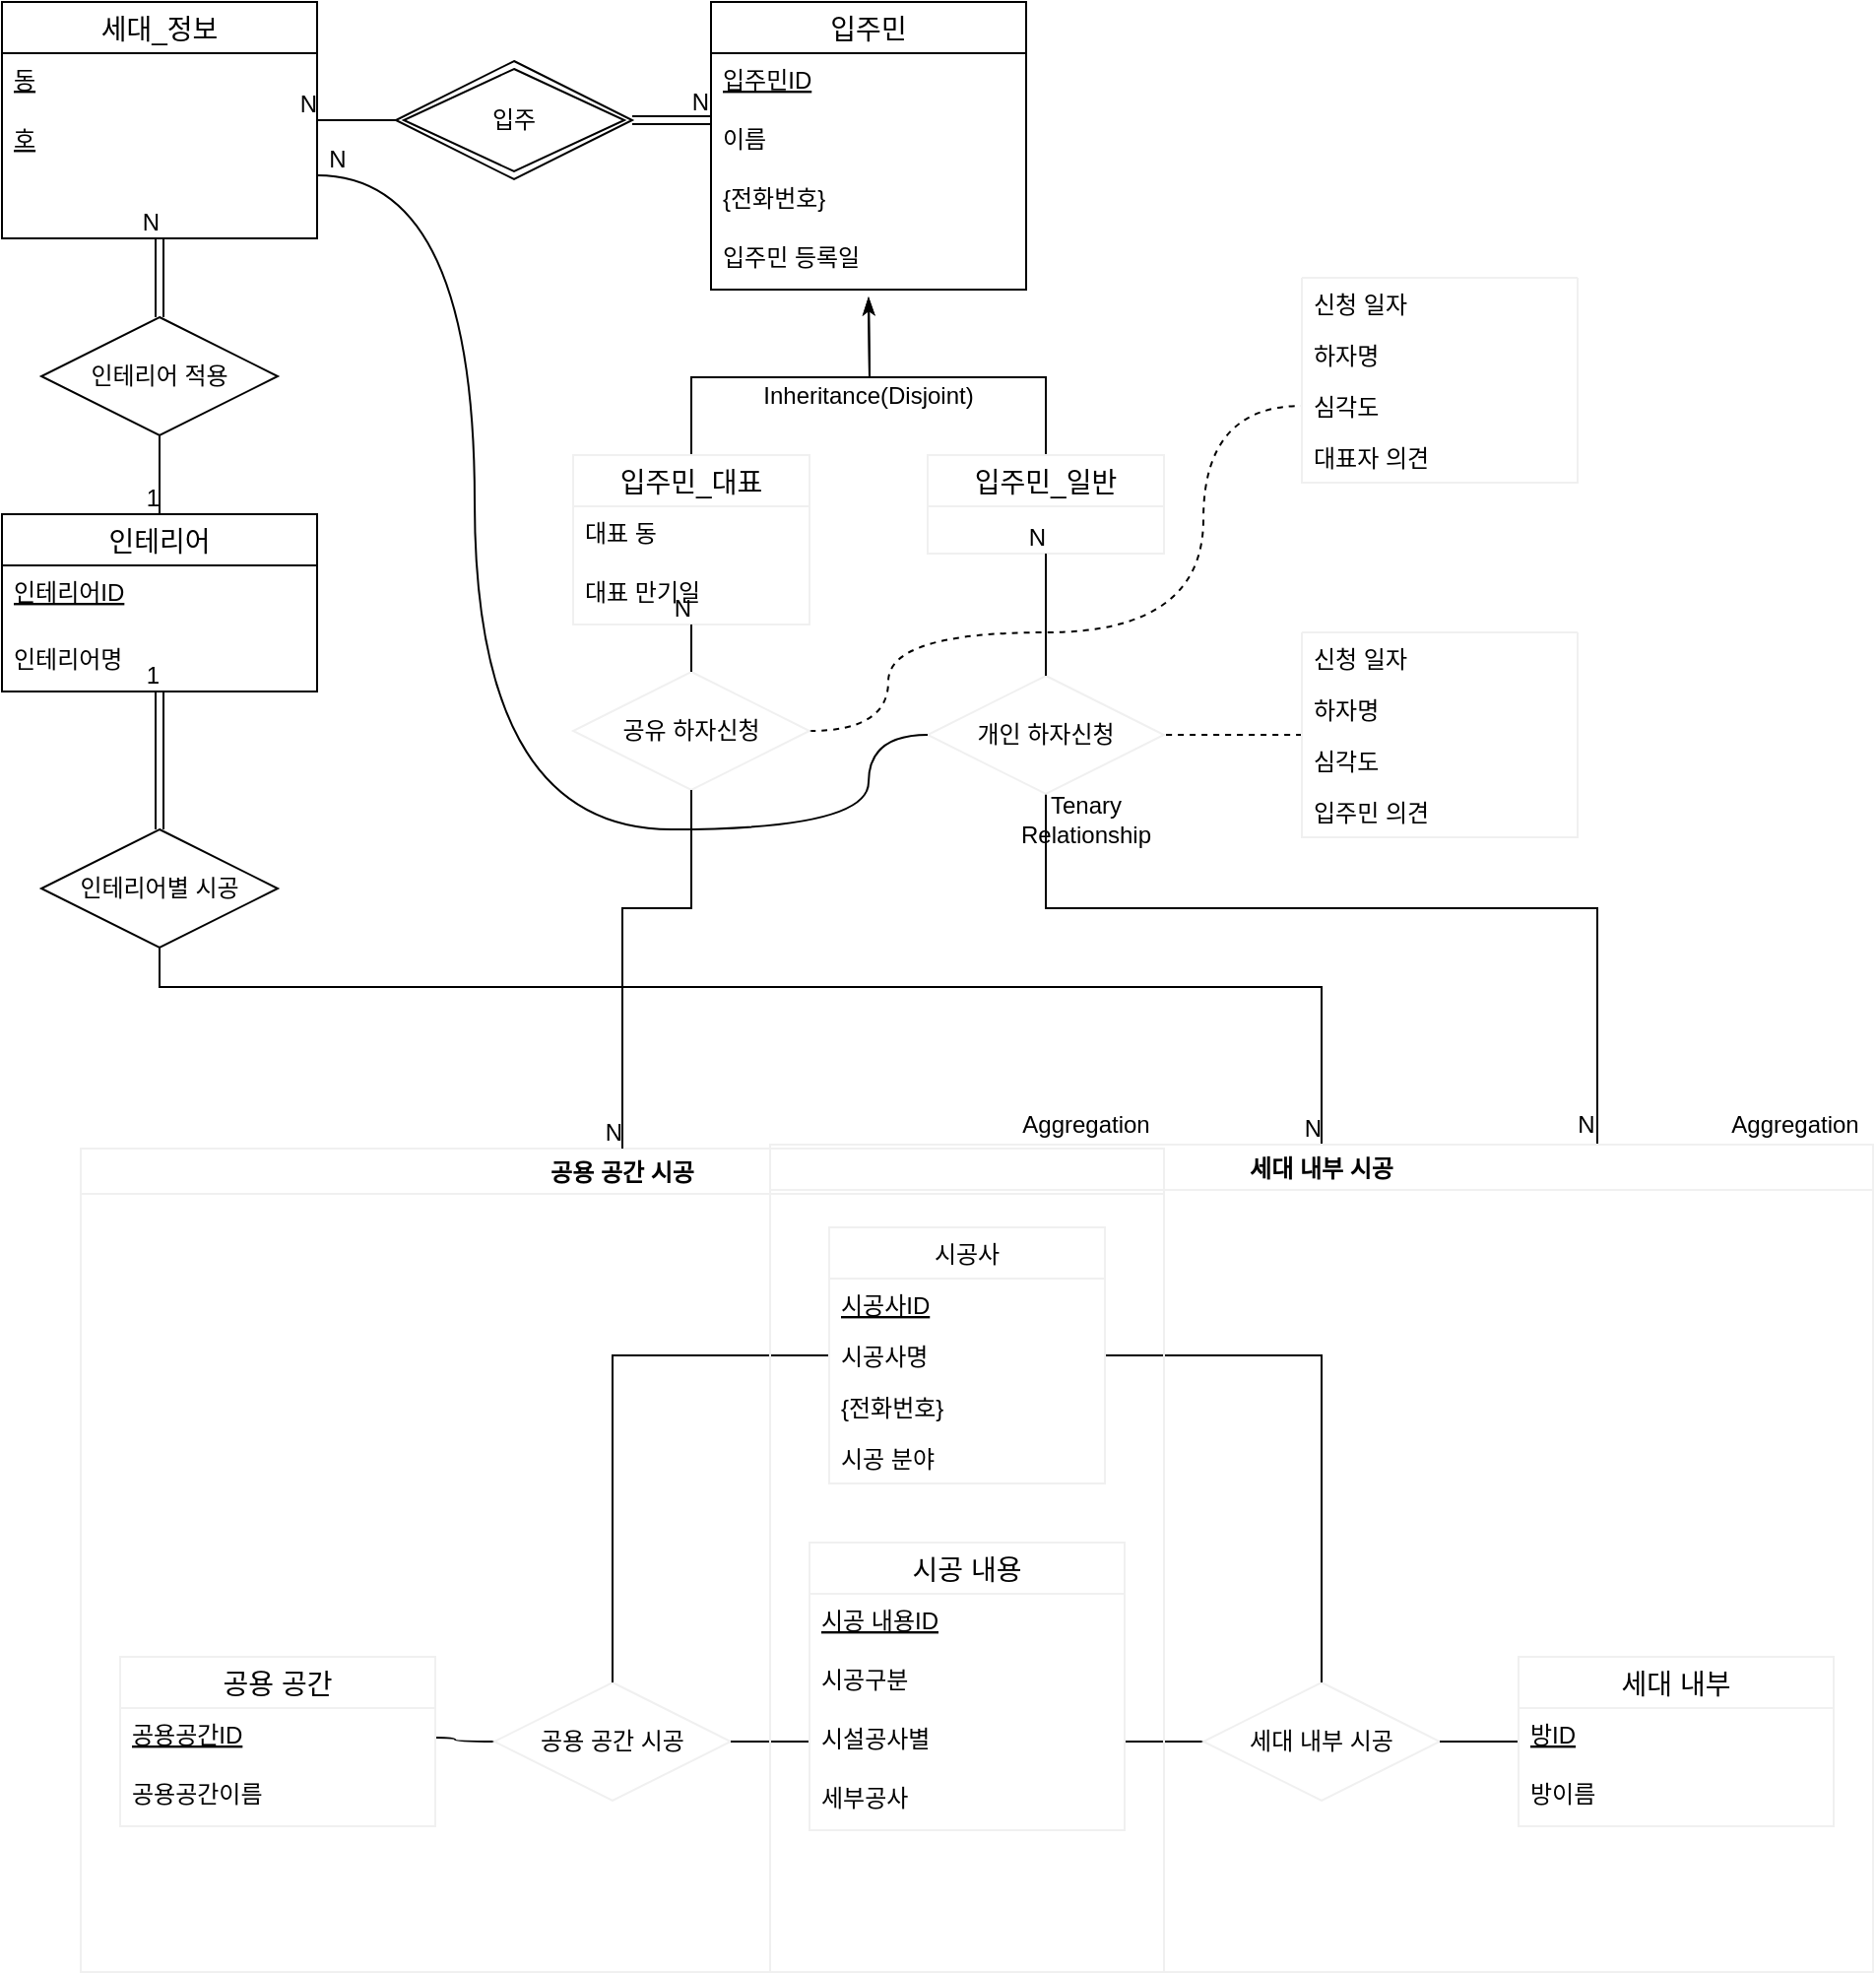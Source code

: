 <mxfile version="13.6.5">
    <diagram id="_rYbbTQPsh8oONCm1FYp" name="Page-1">
        <mxGraphModel dx="1982" dy="1554" grid="1" gridSize="10" guides="1" tooltips="1" connect="1" arrows="1" fold="1" page="1" pageScale="1" pageWidth="827" pageHeight="1169" math="0" shadow="0">
            <root>
                <mxCell id="0"/>
                <mxCell id="1" parent="0"/>
                <mxCell id="4" value="인테리어 적용" style="shape=rhombus;perimeter=rhombusPerimeter;whiteSpace=wrap;html=1;align=center;" parent="1" vertex="1">
                    <mxGeometry x="100" y="200" width="120" height="60" as="geometry"/>
                </mxCell>
                <mxCell id="9" value="인테리어별 시공" style="shape=rhombus;perimeter=rhombusPerimeter;whiteSpace=wrap;html=1;align=center;" parent="1" vertex="1">
                    <mxGeometry x="100" y="460" width="120" height="60" as="geometry"/>
                </mxCell>
                <mxCell id="17" value="" style="endArrow=none;html=1;rounded=0;entryX=0.5;entryY=0;entryDx=0;entryDy=0;exitX=0.5;exitY=1;exitDx=0;exitDy=0;" edge="1" parent="1" source="4" target="48">
                    <mxGeometry relative="1" as="geometry">
                        <mxPoint x="160" y="270" as="sourcePoint"/>
                        <mxPoint x="160" y="300" as="targetPoint"/>
                    </mxGeometry>
                </mxCell>
                <mxCell id="18" value="1" style="resizable=0;html=1;align=right;verticalAlign=bottom;" connectable="0" vertex="1" parent="17">
                    <mxGeometry x="1" relative="1" as="geometry"/>
                </mxCell>
                <mxCell id="23" value="" style="shape=link;html=1;rounded=0;exitX=0.5;exitY=0;exitDx=0;exitDy=0;entryX=0.5;entryY=1;entryDx=0;entryDy=0;" edge="1" parent="1" source="4" target="44">
                    <mxGeometry relative="1" as="geometry">
                        <mxPoint x="160" y="180" as="sourcePoint"/>
                        <mxPoint x="160" y="110" as="targetPoint"/>
                    </mxGeometry>
                </mxCell>
                <mxCell id="24" value="N" style="resizable=0;html=1;align=right;verticalAlign=bottom;" connectable="0" vertex="1" parent="23">
                    <mxGeometry x="1" relative="1" as="geometry"/>
                </mxCell>
                <mxCell id="48" value="인테리어" style="swimlane;fontStyle=0;childLayout=stackLayout;horizontal=1;startSize=26;horizontalStack=0;resizeParent=1;resizeParentMax=0;resizeLast=0;collapsible=1;marginBottom=0;align=center;fontSize=14;" vertex="1" parent="1">
                    <mxGeometry x="80" y="300" width="160" height="90" as="geometry"/>
                </mxCell>
                <mxCell id="49" value="인테리어ID" style="text;strokeColor=none;fillColor=none;spacingLeft=4;spacingRight=4;overflow=hidden;rotatable=0;points=[[0,0.5],[1,0.5]];portConstraint=eastwest;fontSize=12;fontStyle=4" vertex="1" parent="48">
                    <mxGeometry y="26" width="160" height="34" as="geometry"/>
                </mxCell>
                <mxCell id="224" value="인테리어명" style="text;strokeColor=none;fillColor=none;spacingLeft=4;spacingRight=4;overflow=hidden;rotatable=0;points=[[0,0.5],[1,0.5]];portConstraint=eastwest;fontSize=12;" vertex="1" parent="48">
                    <mxGeometry y="60" width="160" height="30" as="geometry"/>
                </mxCell>
                <mxCell id="57" value="" style="shape=link;html=1;rounded=0;exitX=1;exitY=0.5;exitDx=0;exitDy=0;entryX=0;entryY=0.133;entryDx=0;entryDy=0;entryPerimeter=0;" edge="1" parent="1" target="55">
                    <mxGeometry relative="1" as="geometry">
                        <mxPoint x="400" y="100" as="sourcePoint"/>
                        <mxPoint x="440" y="80" as="targetPoint"/>
                        <Array as="points">
                            <mxPoint x="420" y="100"/>
                        </Array>
                    </mxGeometry>
                </mxCell>
                <mxCell id="58" value="N" style="resizable=0;html=1;align=right;verticalAlign=bottom;" connectable="0" vertex="1" parent="57">
                    <mxGeometry x="1" relative="1" as="geometry"/>
                </mxCell>
                <mxCell id="53" value="입주민" style="swimlane;fontStyle=0;childLayout=stackLayout;horizontal=1;startSize=26;horizontalStack=0;resizeParent=1;resizeParentMax=0;resizeLast=0;collapsible=1;marginBottom=0;align=center;fontSize=14;shadow=0;perimeterSpacing=1;swimlaneFillColor=none;glass=0;comic=0;moveCells=0;perimeter=rectanglePerimeter;container=0;treeFolding=0;rounded=0;" vertex="1" parent="1">
                    <mxGeometry x="440" y="40" width="160" height="146" as="geometry">
                        <mxRectangle x="440" y="40" width="70" height="26" as="alternateBounds"/>
                    </mxGeometry>
                </mxCell>
                <mxCell id="54" value="입주민ID" style="text;strokeColor=none;fillColor=none;spacingLeft=4;spacingRight=4;overflow=hidden;rotatable=0;points=[[0,0.5],[1,0.5]];portConstraint=eastwest;fontSize=12;fontStyle=4" vertex="1" parent="53">
                    <mxGeometry y="26" width="160" height="30" as="geometry"/>
                </mxCell>
                <mxCell id="55" value="이름" style="text;strokeColor=none;fillColor=none;spacingLeft=4;spacingRight=4;overflow=hidden;rotatable=0;points=[[0,0.5],[1,0.5]];portConstraint=eastwest;fontSize=12;" vertex="1" parent="53">
                    <mxGeometry y="56" width="160" height="30" as="geometry"/>
                </mxCell>
                <mxCell id="56" value="{전화번호}" style="text;strokeColor=none;fillColor=none;spacingLeft=4;spacingRight=4;overflow=hidden;rotatable=0;points=[[0,0.5],[1,0.5]];portConstraint=eastwest;fontSize=12;" vertex="1" parent="53">
                    <mxGeometry y="86" width="160" height="30" as="geometry"/>
                </mxCell>
                <mxCell id="102" value="입주민 등록일" style="text;strokeColor=none;fillColor=none;spacingLeft=4;spacingRight=4;overflow=hidden;rotatable=0;points=[[0,0.5],[1,0.5]];portConstraint=eastwest;fontSize=12;" vertex="1" parent="53">
                    <mxGeometry y="116" width="160" height="30" as="geometry"/>
                </mxCell>
                <mxCell id="60" value="" style="endArrow=none;html=1;rounded=0;exitX=0;exitY=0.5;exitDx=0;exitDy=0;entryX=1;entryY=0.5;entryDx=0;entryDy=0;" edge="1" parent="1" target="44">
                    <mxGeometry relative="1" as="geometry">
                        <mxPoint x="280" y="100" as="sourcePoint"/>
                        <mxPoint x="260" y="50" as="targetPoint"/>
                    </mxGeometry>
                </mxCell>
                <mxCell id="61" value="N" style="resizable=0;html=1;align=right;verticalAlign=bottom;" connectable="0" vertex="1" parent="60">
                    <mxGeometry x="1" relative="1" as="geometry"/>
                </mxCell>
                <mxCell id="62" value="입주" style="shape=rhombus;double=1;perimeter=rhombusPerimeter;whiteSpace=wrap;html=1;align=center;" vertex="1" parent="1">
                    <mxGeometry x="280" y="70" width="120" height="60" as="geometry"/>
                </mxCell>
                <mxCell id="107" style="edgeStyle=orthogonalEdgeStyle;rounded=0;orthogonalLoop=1;jettySize=auto;html=1;exitX=0.5;exitY=0;exitDx=0;exitDy=0;startArrow=none;startFill=0;endArrow=classicThin;endFill=1;" edge="1" parent="1" source="93">
                    <mxGeometry relative="1" as="geometry">
                        <mxPoint x="520" y="190" as="targetPoint"/>
                    </mxGeometry>
                </mxCell>
                <mxCell id="93" value="입주민_대표" style="swimlane;fontStyle=0;childLayout=stackLayout;horizontal=1;startSize=26;horizontalStack=0;resizeParent=1;resizeParentMax=0;resizeLast=0;collapsible=1;marginBottom=0;align=center;fontSize=14;rounded=0;shadow=0;glass=0;comic=0;sketch=0;strokeColor=#f0f0f0;fillColor=none;gradientColor=none;" vertex="1" parent="1">
                    <mxGeometry x="370" y="270" width="120" height="86" as="geometry">
                        <mxRectangle x="370" y="270" width="110" height="26" as="alternateBounds"/>
                    </mxGeometry>
                </mxCell>
                <mxCell id="94" value="대표 동" style="text;strokeColor=none;fillColor=none;spacingLeft=4;spacingRight=4;overflow=hidden;rotatable=0;points=[[0,0.5],[1,0.5]];portConstraint=eastwest;fontSize=12;" vertex="1" parent="93">
                    <mxGeometry y="26" width="120" height="30" as="geometry"/>
                </mxCell>
                <mxCell id="95" value="대표 만기일" style="text;strokeColor=none;fillColor=none;spacingLeft=4;spacingRight=4;overflow=hidden;rotatable=0;points=[[0,0.5],[1,0.5]];portConstraint=eastwest;fontSize=12;" vertex="1" parent="93">
                    <mxGeometry y="56" width="120" height="30" as="geometry"/>
                </mxCell>
                <mxCell id="108" style="edgeStyle=orthogonalEdgeStyle;rounded=0;orthogonalLoop=1;jettySize=auto;html=1;exitX=0.5;exitY=0;exitDx=0;exitDy=0;startArrow=none;startFill=0;endArrow=classicThin;endFill=1;" edge="1" parent="1" source="97">
                    <mxGeometry relative="1" as="geometry">
                        <mxPoint x="520" y="190" as="targetPoint"/>
                    </mxGeometry>
                </mxCell>
                <mxCell id="97" value="입주민_일반" style="swimlane;fontStyle=0;childLayout=stackLayout;horizontal=1;startSize=26;horizontalStack=0;resizeParent=1;resizeParentMax=0;resizeLast=0;collapsible=1;marginBottom=0;align=center;fontSize=14;rounded=0;shadow=0;glass=0;comic=0;sketch=0;strokeColor=#f0f0f0;fillColor=none;gradientColor=none;" vertex="1" parent="1">
                    <mxGeometry x="550" y="270" width="120" height="50" as="geometry">
                        <mxRectangle x="550" y="270" width="110" height="26" as="alternateBounds"/>
                    </mxGeometry>
                </mxCell>
                <mxCell id="182" style="edgeStyle=orthogonalEdgeStyle;curved=1;rounded=0;orthogonalLoop=1;jettySize=auto;html=1;entryX=0;entryY=0.5;entryDx=0;entryDy=0;dashed=1;startArrow=none;startFill=0;endArrow=none;endFill=0;exitX=1;exitY=0.5;exitDx=0;exitDy=0;" edge="1" parent="1" source="114" target="180">
                    <mxGeometry relative="1" as="geometry">
                        <Array as="points">
                            <mxPoint x="530" y="410"/>
                            <mxPoint x="530" y="360"/>
                            <mxPoint x="690" y="360"/>
                            <mxPoint x="690" y="245"/>
                        </Array>
                    </mxGeometry>
                </mxCell>
                <mxCell id="114" value="공유 하자신청" style="shape=rhombus;perimeter=rhombusPerimeter;whiteSpace=wrap;html=1;align=center;rounded=0;shadow=0;glass=0;comic=0;sketch=0;strokeColor=#f0f0f0;fillColor=none;gradientColor=none;" vertex="1" parent="1">
                    <mxGeometry x="370" y="380" width="120" height="60" as="geometry"/>
                </mxCell>
                <mxCell id="217" style="edgeStyle=orthogonalEdgeStyle;rounded=0;orthogonalLoop=1;jettySize=auto;html=1;exitX=0.5;exitY=1;exitDx=0;exitDy=0;entryX=0.75;entryY=0;entryDx=0;entryDy=0;startArrow=none;startFill=0;endArrow=none;endFill=0;" edge="1" parent="1" source="115" target="216">
                    <mxGeometry relative="1" as="geometry">
                        <Array as="points">
                            <mxPoint x="610" y="500"/>
                            <mxPoint x="890" y="500"/>
                        </Array>
                    </mxGeometry>
                </mxCell>
                <mxCell id="115" value="개인 하자신청" style="shape=rhombus;perimeter=rhombusPerimeter;whiteSpace=wrap;html=1;align=center;rounded=0;shadow=0;glass=0;comic=0;sketch=0;strokeColor=#f0f0f0;fillColor=none;gradientColor=none;" vertex="1" parent="1">
                    <mxGeometry x="550" y="382" width="120" height="60" as="geometry"/>
                </mxCell>
                <mxCell id="176" style="edgeStyle=orthogonalEdgeStyle;rounded=0;orthogonalLoop=1;jettySize=auto;html=1;entryX=1;entryY=0.5;entryDx=0;entryDy=0;startArrow=none;startFill=0;endArrow=none;endFill=0;curved=1;dashed=1;" edge="1" parent="1" source="169" target="115">
                    <mxGeometry relative="1" as="geometry"/>
                </mxCell>
                <mxCell id="169" value="" style="swimlane;fontStyle=0;childLayout=stackLayout;horizontal=1;startSize=0;fillColor=none;horizontalStack=0;resizeParent=1;resizeParentMax=0;resizeLast=0;collapsible=0;marginBottom=0;rounded=0;shadow=0;glass=0;comic=0;sketch=0;strokeColor=#f0f0f0;resizable=1;swimlaneLine=0;" vertex="1" parent="1">
                    <mxGeometry x="740" y="360" width="140" height="104" as="geometry"/>
                </mxCell>
                <mxCell id="170" value="신청 일자" style="text;strokeColor=none;fillColor=none;align=left;verticalAlign=top;spacingLeft=4;spacingRight=4;overflow=hidden;rotatable=0;points=[[0,0.5],[1,0.5]];portConstraint=eastwest;" vertex="1" parent="169">
                    <mxGeometry width="140" height="26" as="geometry"/>
                </mxCell>
                <mxCell id="171" value="하자명" style="text;strokeColor=none;fillColor=none;align=left;verticalAlign=top;spacingLeft=4;spacingRight=4;overflow=hidden;rotatable=0;points=[[0,0.5],[1,0.5]];portConstraint=eastwest;" vertex="1" parent="169">
                    <mxGeometry y="26" width="140" height="26" as="geometry"/>
                </mxCell>
                <mxCell id="172" value="심각도" style="text;strokeColor=none;fillColor=none;align=left;verticalAlign=top;spacingLeft=4;spacingRight=4;overflow=hidden;rotatable=0;points=[[0,0.5],[1,0.5]];portConstraint=eastwest;" vertex="1" parent="169">
                    <mxGeometry y="52" width="140" height="26" as="geometry"/>
                </mxCell>
                <mxCell id="173" value="입주민 의견" style="text;strokeColor=none;fillColor=none;align=left;verticalAlign=top;spacingLeft=4;spacingRight=4;overflow=hidden;rotatable=0;points=[[0,0.5],[1,0.5]];portConstraint=eastwest;" vertex="1" parent="169">
                    <mxGeometry y="78" width="140" height="26" as="geometry"/>
                </mxCell>
                <mxCell id="185" value="" style="shape=link;html=1;rounded=0;startArrow=none;startFill=0;endArrow=none;endFill=0;exitX=0.5;exitY=0;exitDx=0;exitDy=0;" edge="1" parent="1" source="9">
                    <mxGeometry relative="1" as="geometry">
                        <mxPoint x="160" y="440" as="sourcePoint"/>
                        <mxPoint x="160" y="390" as="targetPoint"/>
                    </mxGeometry>
                </mxCell>
                <mxCell id="186" value="1" style="resizable=0;html=1;align=right;verticalAlign=bottom;" connectable="0" vertex="1" parent="185">
                    <mxGeometry x="1" relative="1" as="geometry"/>
                </mxCell>
                <mxCell id="187" value="" style="endArrow=none;html=1;rounded=0;entryX=0.5;entryY=0;entryDx=0;entryDy=0;" edge="1" parent="1" target="216">
                    <mxGeometry relative="1" as="geometry">
                        <mxPoint x="160" y="520" as="sourcePoint"/>
                        <mxPoint x="440" y="520" as="targetPoint"/>
                        <Array as="points">
                            <mxPoint x="160" y="540"/>
                            <mxPoint x="750" y="540"/>
                        </Array>
                    </mxGeometry>
                </mxCell>
                <mxCell id="188" value="N" style="resizable=0;html=1;align=right;verticalAlign=bottom;" connectable="0" vertex="1" parent="187">
                    <mxGeometry x="1" relative="1" as="geometry"/>
                </mxCell>
                <mxCell id="189" value="Inheritance(Disjoint)" style="text;html=1;strokeColor=none;fillColor=none;align=center;verticalAlign=middle;whiteSpace=wrap;rounded=0;shadow=0;glass=0;comic=0;sketch=0;" vertex="1" parent="1">
                    <mxGeometry x="500" y="230" width="40" height="20" as="geometry"/>
                </mxCell>
                <mxCell id="190" value="" style="endArrow=none;html=1;rounded=0;entryX=0.5;entryY=1;entryDx=0;entryDy=0;exitX=0.5;exitY=0;exitDx=0;exitDy=0;" edge="1" parent="1" source="114" target="93">
                    <mxGeometry relative="1" as="geometry">
                        <mxPoint x="340" y="490" as="sourcePoint"/>
                        <mxPoint x="360" y="350" as="targetPoint"/>
                    </mxGeometry>
                </mxCell>
                <mxCell id="191" value="N" style="resizable=0;html=1;align=right;verticalAlign=bottom;" connectable="0" vertex="1" parent="190">
                    <mxGeometry x="1" relative="1" as="geometry"/>
                </mxCell>
                <mxCell id="192" value="" style="endArrow=none;html=1;rounded=0;entryX=0.5;entryY=1;entryDx=0;entryDy=0;exitX=0.5;exitY=0;exitDx=0;exitDy=0;" edge="1" parent="1" source="115" target="97">
                    <mxGeometry relative="1" as="geometry">
                        <mxPoint x="340" y="490" as="sourcePoint"/>
                        <mxPoint x="500" y="490" as="targetPoint"/>
                    </mxGeometry>
                </mxCell>
                <mxCell id="193" value="N" style="resizable=0;html=1;align=right;verticalAlign=bottom;" connectable="0" vertex="1" parent="192">
                    <mxGeometry x="1" relative="1" as="geometry"/>
                </mxCell>
                <mxCell id="44" value="세대_정보" style="swimlane;fontStyle=0;childLayout=stackLayout;horizontal=1;startSize=26;horizontalStack=0;resizeParent=1;resizeParentMax=0;resizeLast=0;collapsible=1;marginBottom=0;align=center;fontSize=14;" vertex="1" parent="1">
                    <mxGeometry x="80" y="40" width="160" height="120" as="geometry">
                        <mxRectangle x="80" y="40" width="50" height="26" as="alternateBounds"/>
                    </mxGeometry>
                </mxCell>
                <mxCell id="45" value="동" style="text;strokeColor=none;fillColor=none;spacingLeft=4;spacingRight=4;overflow=hidden;rotatable=0;points=[[0,0.5],[1,0.5]];portConstraint=eastwest;fontSize=12;fontStyle=4" vertex="1" parent="44">
                    <mxGeometry y="26" width="160" height="30" as="geometry"/>
                </mxCell>
                <mxCell id="46" value="호" style="text;strokeColor=none;fillColor=none;spacingLeft=4;spacingRight=4;overflow=hidden;rotatable=0;points=[[0,0.5],[1,0.5]];portConstraint=eastwest;fontSize=12;fontStyle=4" vertex="1" parent="44">
                    <mxGeometry y="56" width="160" height="64" as="geometry"/>
                </mxCell>
                <mxCell id="200" style="edgeStyle=orthogonalEdgeStyle;curved=1;rounded=0;orthogonalLoop=1;jettySize=auto;html=1;exitX=1;exitY=0.5;exitDx=0;exitDy=0;entryX=0;entryY=0.5;entryDx=0;entryDy=0;startArrow=none;startFill=0;endArrow=none;endFill=0;" edge="1" parent="1" source="46" target="115">
                    <mxGeometry relative="1" as="geometry">
                        <Array as="points">
                            <mxPoint x="320" y="128"/>
                            <mxPoint x="320" y="460"/>
                            <mxPoint x="520" y="460"/>
                            <mxPoint x="520" y="412"/>
                        </Array>
                    </mxGeometry>
                </mxCell>
                <mxCell id="177" value="" style="swimlane;fontStyle=0;childLayout=stackLayout;horizontal=1;startSize=0;fillColor=none;horizontalStack=0;resizeParent=1;resizeParentMax=0;resizeLast=0;collapsible=0;marginBottom=0;rounded=0;shadow=0;glass=0;comic=0;sketch=0;strokeColor=#f0f0f0;resizable=1;swimlaneLine=0;" vertex="1" parent="1">
                    <mxGeometry x="740" y="180" width="140" height="104" as="geometry"/>
                </mxCell>
                <mxCell id="178" value="신청 일자" style="text;strokeColor=none;fillColor=none;align=left;verticalAlign=top;spacingLeft=4;spacingRight=4;overflow=hidden;rotatable=0;points=[[0,0.5],[1,0.5]];portConstraint=eastwest;" vertex="1" parent="177">
                    <mxGeometry width="140" height="26" as="geometry"/>
                </mxCell>
                <mxCell id="179" value="하자명" style="text;strokeColor=none;fillColor=none;align=left;verticalAlign=top;spacingLeft=4;spacingRight=4;overflow=hidden;rotatable=0;points=[[0,0.5],[1,0.5]];portConstraint=eastwest;" vertex="1" parent="177">
                    <mxGeometry y="26" width="140" height="26" as="geometry"/>
                </mxCell>
                <mxCell id="180" value="심각도" style="text;strokeColor=none;fillColor=none;align=left;verticalAlign=top;spacingLeft=4;spacingRight=4;overflow=hidden;rotatable=0;points=[[0,0.5],[1,0.5]];portConstraint=eastwest;" vertex="1" parent="177">
                    <mxGeometry y="52" width="140" height="26" as="geometry"/>
                </mxCell>
                <mxCell id="181" value="대표자 의견" style="text;strokeColor=none;fillColor=none;align=left;verticalAlign=top;spacingLeft=4;spacingRight=4;overflow=hidden;rotatable=0;points=[[0,0.5],[1,0.5]];portConstraint=eastwest;" vertex="1" parent="177">
                    <mxGeometry y="78" width="140" height="26" as="geometry"/>
                </mxCell>
                <mxCell id="233" style="edgeStyle=orthogonalEdgeStyle;orthogonalLoop=1;jettySize=auto;html=1;entryX=1;entryY=0.5;entryDx=0;entryDy=0;startArrow=none;startFill=0;endArrow=none;endFill=0;curved=1;" edge="1" parent="1" source="129" target="204">
                    <mxGeometry relative="1" as="geometry"/>
                </mxCell>
                <mxCell id="129" value="공용 공간 시공" style="shape=rhombus;perimeter=rhombusPerimeter;whiteSpace=wrap;html=1;align=center;rounded=0;shadow=0;glass=0;comic=0;sketch=0;strokeColor=#f0f0f0;fillColor=none;gradientColor=none;" vertex="1" parent="1">
                    <mxGeometry x="330" y="893" width="120" height="60" as="geometry"/>
                </mxCell>
                <mxCell id="207" style="edgeStyle=orthogonalEdgeStyle;rounded=0;orthogonalLoop=1;jettySize=auto;html=1;entryX=0.5;entryY=0;entryDx=0;entryDy=0;startArrow=none;startFill=0;endArrow=none;endFill=0;" edge="1" parent="1" source="124" target="129">
                    <mxGeometry relative="1" as="geometry"/>
                </mxCell>
                <mxCell id="208" style="edgeStyle=orthogonalEdgeStyle;rounded=0;orthogonalLoop=1;jettySize=auto;html=1;exitX=0;exitY=0.5;exitDx=0;exitDy=0;entryX=1;entryY=0.5;entryDx=0;entryDy=0;startArrow=none;startFill=0;endArrow=none;endFill=0;" edge="1" parent="1" source="133" target="129">
                    <mxGeometry relative="1" as="geometry"/>
                </mxCell>
                <mxCell id="211" style="edgeStyle=orthogonalEdgeStyle;rounded=0;orthogonalLoop=1;jettySize=auto;html=1;exitX=0;exitY=0.5;exitDx=0;exitDy=0;entryX=1;entryY=0.5;entryDx=0;entryDy=0;startArrow=none;startFill=0;endArrow=none;endFill=0;" edge="1" parent="1" source="210" target="133">
                    <mxGeometry relative="1" as="geometry"/>
                </mxCell>
                <mxCell id="210" value="세대 내부 시공" style="shape=rhombus;perimeter=rhombusPerimeter;whiteSpace=wrap;html=1;align=center;rounded=0;shadow=0;glass=0;comic=0;sketch=0;strokeColor=#f0f0f0;fillColor=none;gradientColor=none;" vertex="1" parent="1">
                    <mxGeometry x="690" y="893" width="120" height="60" as="geometry"/>
                </mxCell>
                <mxCell id="212" style="edgeStyle=orthogonalEdgeStyle;orthogonalLoop=1;jettySize=auto;html=1;entryX=1;entryY=0.5;entryDx=0;entryDy=0;startArrow=none;startFill=0;endArrow=none;endFill=0;curved=1;" edge="1" parent="1" source="120" target="210">
                    <mxGeometry relative="1" as="geometry"/>
                </mxCell>
                <mxCell id="214" style="edgeStyle=orthogonalEdgeStyle;orthogonalLoop=1;jettySize=auto;html=1;exitX=1;exitY=0.5;exitDx=0;exitDy=0;entryX=0.5;entryY=0;entryDx=0;entryDy=0;startArrow=none;startFill=0;endArrow=none;endFill=0;rounded=0;" edge="1" parent="1" source="126" target="210">
                    <mxGeometry relative="1" as="geometry"/>
                </mxCell>
                <mxCell id="215" value="공용 공간 시공" style="swimlane;rounded=0;shadow=0;glass=0;comic=0;sketch=0;strokeColor=#f0f0f0;fillColor=none;gradientColor=none;" vertex="1" parent="1">
                    <mxGeometry x="120" y="622" width="550" height="418" as="geometry"/>
                </mxCell>
                <mxCell id="203" value="공용 공간" style="swimlane;fontStyle=0;childLayout=stackLayout;horizontal=1;startSize=26;horizontalStack=0;resizeParent=1;resizeParentMax=0;resizeLast=0;collapsible=1;marginBottom=0;align=center;fontSize=14;rounded=0;shadow=0;glass=0;comic=0;sketch=0;strokeColor=#f0f0f0;fillColor=none;gradientColor=none;" vertex="1" parent="215">
                    <mxGeometry x="20" y="258" width="160" height="86" as="geometry"/>
                </mxCell>
                <mxCell id="204" value="공용공간ID" style="text;strokeColor=none;fillColor=none;spacingLeft=4;spacingRight=4;overflow=hidden;rotatable=0;points=[[0,0.5],[1,0.5]];portConstraint=eastwest;fontSize=12;fontStyle=4" vertex="1" parent="203">
                    <mxGeometry y="26" width="160" height="30" as="geometry"/>
                </mxCell>
                <mxCell id="205" value="공용공간이름" style="text;strokeColor=none;fillColor=none;spacingLeft=4;spacingRight=4;overflow=hidden;rotatable=0;points=[[0,0.5],[1,0.5]];portConstraint=eastwest;fontSize=12;" vertex="1" parent="203">
                    <mxGeometry y="56" width="160" height="30" as="geometry"/>
                </mxCell>
                <mxCell id="216" value="세대 내부 시공" style="swimlane;rounded=0;shadow=0;glass=0;comic=0;sketch=0;strokeColor=#f0f0f0;fillColor=none;gradientColor=none;" vertex="1" parent="1">
                    <mxGeometry x="470" y="620" width="560" height="420" as="geometry"/>
                </mxCell>
                <mxCell id="222" value="Aggregation" style="text;html=1;align=center;verticalAlign=middle;resizable=0;points=[];autosize=1;" vertex="1" parent="216">
                    <mxGeometry x="480" y="-20" width="80" height="20" as="geometry"/>
                </mxCell>
                <mxCell id="124" value="시공사" style="swimlane;fontStyle=0;childLayout=stackLayout;horizontal=1;startSize=26;fillColor=none;horizontalStack=0;resizeParent=1;resizeParentMax=0;resizeLast=0;collapsible=1;marginBottom=0;rounded=0;shadow=0;glass=0;comic=0;sketch=0;strokeColor=#f0f0f0;" vertex="1" parent="1">
                    <mxGeometry x="500" y="662" width="140" height="130" as="geometry"/>
                </mxCell>
                <mxCell id="125" value="시공사ID" style="text;strokeColor=none;fillColor=none;align=left;verticalAlign=top;spacingLeft=4;spacingRight=4;overflow=hidden;rotatable=0;points=[[0,0.5],[1,0.5]];portConstraint=eastwest;fontStyle=4" vertex="1" parent="124">
                    <mxGeometry y="26" width="140" height="26" as="geometry"/>
                </mxCell>
                <mxCell id="126" value="시공사명" style="text;strokeColor=none;fillColor=none;align=left;verticalAlign=top;spacingLeft=4;spacingRight=4;overflow=hidden;rotatable=0;points=[[0,0.5],[1,0.5]];portConstraint=eastwest;" vertex="1" parent="124">
                    <mxGeometry y="52" width="140" height="26" as="geometry"/>
                </mxCell>
                <mxCell id="127" value="{전화번호}" style="text;strokeColor=none;fillColor=none;align=left;verticalAlign=top;spacingLeft=4;spacingRight=4;overflow=hidden;rotatable=0;points=[[0,0.5],[1,0.5]];portConstraint=eastwest;" vertex="1" parent="124">
                    <mxGeometry y="78" width="140" height="26" as="geometry"/>
                </mxCell>
                <mxCell id="128" value="시공 분야" style="text;strokeColor=none;fillColor=none;align=left;verticalAlign=top;spacingLeft=4;spacingRight=4;overflow=hidden;rotatable=0;points=[[0,0.5],[1,0.5]];portConstraint=eastwest;" vertex="1" parent="124">
                    <mxGeometry y="104" width="140" height="26" as="geometry"/>
                </mxCell>
                <mxCell id="137" style="edgeStyle=orthogonalEdgeStyle;rounded=0;orthogonalLoop=1;jettySize=auto;html=1;exitX=1;exitY=0.5;exitDx=0;exitDy=0;startArrow=none;startFill=0;endArrow=none;endFill=0;" edge="1" parent="124" source="126" target="126">
                    <mxGeometry relative="1" as="geometry"/>
                </mxCell>
                <mxCell id="130" value="시공 내용" style="swimlane;fontStyle=0;childLayout=stackLayout;horizontal=1;startSize=26;horizontalStack=0;resizeParent=1;resizeParentMax=0;resizeLast=0;collapsible=1;marginBottom=0;align=center;fontSize=14;rounded=0;shadow=0;glass=0;comic=0;sketch=0;strokeColor=#f0f0f0;fillColor=none;gradientColor=none;" vertex="1" parent="1">
                    <mxGeometry x="490" y="822" width="160" height="146" as="geometry"/>
                </mxCell>
                <mxCell id="131" value="시공 내용ID" style="text;strokeColor=none;fillColor=none;spacingLeft=4;spacingRight=4;overflow=hidden;rotatable=0;points=[[0,0.5],[1,0.5]];portConstraint=eastwest;fontSize=12;fontStyle=4" vertex="1" parent="130">
                    <mxGeometry y="26" width="160" height="30" as="geometry"/>
                </mxCell>
                <mxCell id="132" value="시공구분" style="text;strokeColor=none;fillColor=none;spacingLeft=4;spacingRight=4;overflow=hidden;rotatable=0;points=[[0,0.5],[1,0.5]];portConstraint=eastwest;fontSize=12;" vertex="1" parent="130">
                    <mxGeometry y="56" width="160" height="30" as="geometry"/>
                </mxCell>
                <mxCell id="133" value="시설공사별" style="text;strokeColor=none;fillColor=none;spacingLeft=4;spacingRight=4;overflow=hidden;rotatable=0;points=[[0,0.5],[1,0.5]];portConstraint=eastwest;fontSize=12;" vertex="1" parent="130">
                    <mxGeometry y="86" width="160" height="30" as="geometry"/>
                </mxCell>
                <mxCell id="134" value="세부공사" style="text;strokeColor=none;fillColor=none;spacingLeft=4;spacingRight=4;overflow=hidden;rotatable=0;points=[[0,0.5],[1,0.5]];portConstraint=eastwest;fontSize=12;" vertex="1" parent="130">
                    <mxGeometry y="116" width="160" height="30" as="geometry"/>
                </mxCell>
                <mxCell id="120" value="세대 내부" style="swimlane;fontStyle=0;childLayout=stackLayout;horizontal=1;startSize=26;horizontalStack=0;resizeParent=1;resizeParentMax=0;resizeLast=0;collapsible=1;marginBottom=0;align=center;fontSize=14;rounded=0;shadow=0;glass=0;comic=0;sketch=0;strokeColor=#f0f0f0;fillColor=none;gradientColor=none;" vertex="1" parent="1">
                    <mxGeometry x="850" y="880" width="160" height="86" as="geometry"/>
                </mxCell>
                <mxCell id="121" value="방ID" style="text;strokeColor=none;fillColor=none;spacingLeft=4;spacingRight=4;overflow=hidden;rotatable=0;points=[[0,0.5],[1,0.5]];portConstraint=eastwest;fontSize=12;fontStyle=4" vertex="1" parent="120">
                    <mxGeometry y="26" width="160" height="30" as="geometry"/>
                </mxCell>
                <mxCell id="213" value="방이름" style="text;strokeColor=none;fillColor=none;spacingLeft=4;spacingRight=4;overflow=hidden;rotatable=0;points=[[0,0.5],[1,0.5]];portConstraint=eastwest;fontSize=12;fontStyle=0" vertex="1" parent="120">
                    <mxGeometry y="56" width="160" height="30" as="geometry"/>
                </mxCell>
                <mxCell id="219" value="" style="endArrow=none;html=1;rounded=0;exitX=0.5;exitY=1;exitDx=0;exitDy=0;entryX=0.5;entryY=0;entryDx=0;entryDy=0;" edge="1" parent="1" source="114" target="215">
                    <mxGeometry relative="1" as="geometry">
                        <mxPoint x="410" y="510" as="sourcePoint"/>
                        <mxPoint x="570" y="510" as="targetPoint"/>
                        <Array as="points">
                            <mxPoint x="430" y="500"/>
                            <mxPoint x="410" y="500"/>
                            <mxPoint x="395" y="500"/>
                        </Array>
                    </mxGeometry>
                </mxCell>
                <mxCell id="220" value="N" style="resizable=0;html=1;align=right;verticalAlign=bottom;" connectable="0" vertex="1" parent="219">
                    <mxGeometry x="1" relative="1" as="geometry"/>
                </mxCell>
                <mxCell id="221" value="Aggregation" style="text;html=1;align=center;verticalAlign=middle;resizable=0;points=[];autosize=1;" vertex="1" parent="1">
                    <mxGeometry x="590" y="600" width="80" height="20" as="geometry"/>
                </mxCell>
                <mxCell id="223" value="Tenary&lt;br&gt;Relationship" style="text;html=1;align=center;verticalAlign=middle;resizable=0;points=[];autosize=1;" vertex="1" parent="1">
                    <mxGeometry x="590" y="440" width="80" height="30" as="geometry"/>
                </mxCell>
                <mxCell id="225" value="N" style="text;html=1;align=center;verticalAlign=middle;resizable=0;points=[];autosize=1;" vertex="1" parent="1">
                    <mxGeometry x="240" y="110" width="20" height="20" as="geometry"/>
                </mxCell>
                <mxCell id="226" value="N" style="text;html=1;align=center;verticalAlign=middle;resizable=0;points=[];autosize=1;" vertex="1" parent="1">
                    <mxGeometry x="874" y="600" width="20" height="20" as="geometry"/>
                </mxCell>
            </root>
        </mxGraphModel>
    </diagram>
</mxfile>